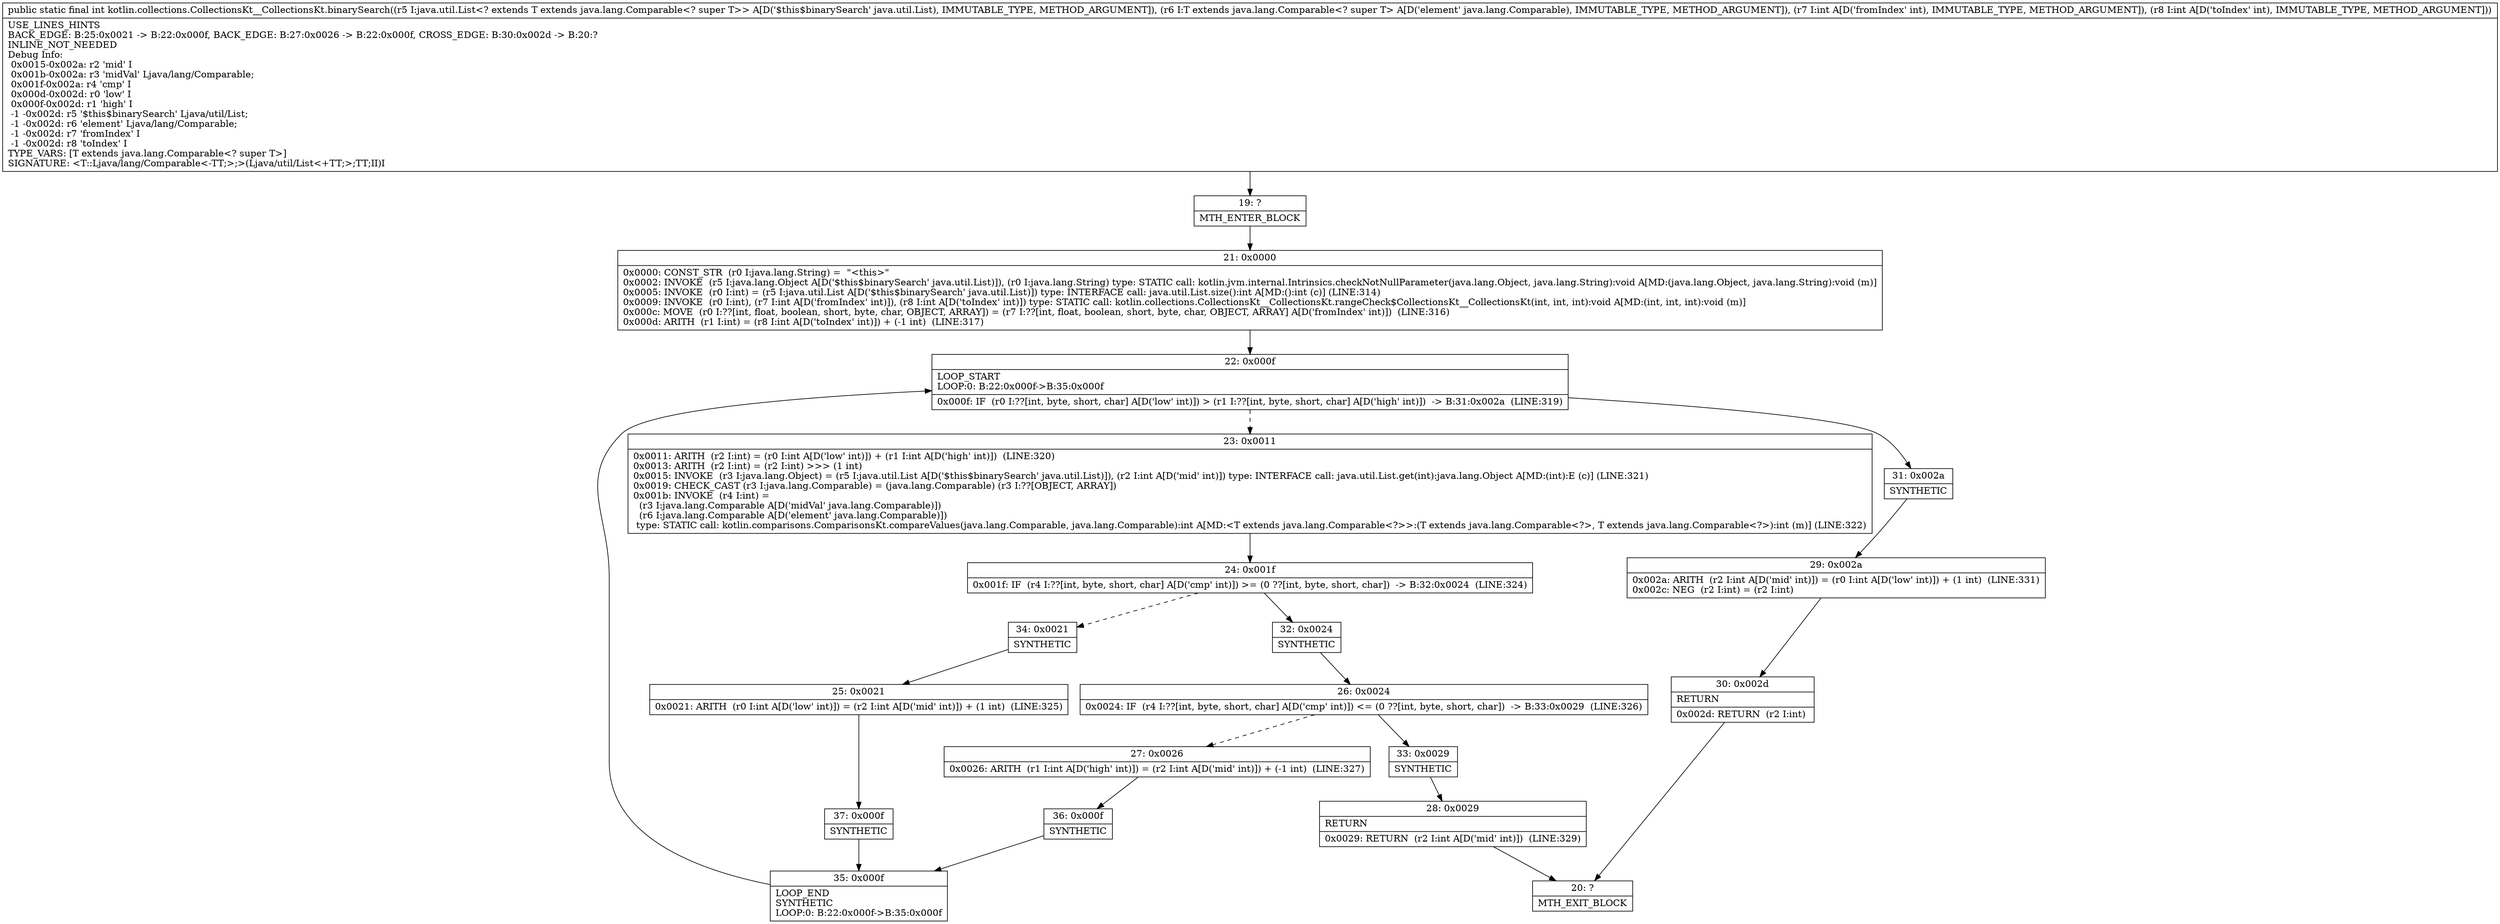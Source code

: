 digraph "CFG forkotlin.collections.CollectionsKt__CollectionsKt.binarySearch(Ljava\/util\/List;Ljava\/lang\/Comparable;II)I" {
Node_19 [shape=record,label="{19\:\ ?|MTH_ENTER_BLOCK\l}"];
Node_21 [shape=record,label="{21\:\ 0x0000|0x0000: CONST_STR  (r0 I:java.lang.String) =  \"\<this\>\" \l0x0002: INVOKE  (r5 I:java.lang.Object A[D('$this$binarySearch' java.util.List)]), (r0 I:java.lang.String) type: STATIC call: kotlin.jvm.internal.Intrinsics.checkNotNullParameter(java.lang.Object, java.lang.String):void A[MD:(java.lang.Object, java.lang.String):void (m)]\l0x0005: INVOKE  (r0 I:int) = (r5 I:java.util.List A[D('$this$binarySearch' java.util.List)]) type: INTERFACE call: java.util.List.size():int A[MD:():int (c)] (LINE:314)\l0x0009: INVOKE  (r0 I:int), (r7 I:int A[D('fromIndex' int)]), (r8 I:int A[D('toIndex' int)]) type: STATIC call: kotlin.collections.CollectionsKt__CollectionsKt.rangeCheck$CollectionsKt__CollectionsKt(int, int, int):void A[MD:(int, int, int):void (m)]\l0x000c: MOVE  (r0 I:??[int, float, boolean, short, byte, char, OBJECT, ARRAY]) = (r7 I:??[int, float, boolean, short, byte, char, OBJECT, ARRAY] A[D('fromIndex' int)])  (LINE:316)\l0x000d: ARITH  (r1 I:int) = (r8 I:int A[D('toIndex' int)]) + (\-1 int)  (LINE:317)\l}"];
Node_22 [shape=record,label="{22\:\ 0x000f|LOOP_START\lLOOP:0: B:22:0x000f\-\>B:35:0x000f\l|0x000f: IF  (r0 I:??[int, byte, short, char] A[D('low' int)]) \> (r1 I:??[int, byte, short, char] A[D('high' int)])  \-\> B:31:0x002a  (LINE:319)\l}"];
Node_23 [shape=record,label="{23\:\ 0x0011|0x0011: ARITH  (r2 I:int) = (r0 I:int A[D('low' int)]) + (r1 I:int A[D('high' int)])  (LINE:320)\l0x0013: ARITH  (r2 I:int) = (r2 I:int) \>\>\> (1 int) \l0x0015: INVOKE  (r3 I:java.lang.Object) = (r5 I:java.util.List A[D('$this$binarySearch' java.util.List)]), (r2 I:int A[D('mid' int)]) type: INTERFACE call: java.util.List.get(int):java.lang.Object A[MD:(int):E (c)] (LINE:321)\l0x0019: CHECK_CAST (r3 I:java.lang.Comparable) = (java.lang.Comparable) (r3 I:??[OBJECT, ARRAY]) \l0x001b: INVOKE  (r4 I:int) = \l  (r3 I:java.lang.Comparable A[D('midVal' java.lang.Comparable)])\l  (r6 I:java.lang.Comparable A[D('element' java.lang.Comparable)])\l type: STATIC call: kotlin.comparisons.ComparisonsKt.compareValues(java.lang.Comparable, java.lang.Comparable):int A[MD:\<T extends java.lang.Comparable\<?\>\>:(T extends java.lang.Comparable\<?\>, T extends java.lang.Comparable\<?\>):int (m)] (LINE:322)\l}"];
Node_24 [shape=record,label="{24\:\ 0x001f|0x001f: IF  (r4 I:??[int, byte, short, char] A[D('cmp' int)]) \>= (0 ??[int, byte, short, char])  \-\> B:32:0x0024  (LINE:324)\l}"];
Node_32 [shape=record,label="{32\:\ 0x0024|SYNTHETIC\l}"];
Node_26 [shape=record,label="{26\:\ 0x0024|0x0024: IF  (r4 I:??[int, byte, short, char] A[D('cmp' int)]) \<= (0 ??[int, byte, short, char])  \-\> B:33:0x0029  (LINE:326)\l}"];
Node_27 [shape=record,label="{27\:\ 0x0026|0x0026: ARITH  (r1 I:int A[D('high' int)]) = (r2 I:int A[D('mid' int)]) + (\-1 int)  (LINE:327)\l}"];
Node_36 [shape=record,label="{36\:\ 0x000f|SYNTHETIC\l}"];
Node_35 [shape=record,label="{35\:\ 0x000f|LOOP_END\lSYNTHETIC\lLOOP:0: B:22:0x000f\-\>B:35:0x000f\l}"];
Node_33 [shape=record,label="{33\:\ 0x0029|SYNTHETIC\l}"];
Node_28 [shape=record,label="{28\:\ 0x0029|RETURN\l|0x0029: RETURN  (r2 I:int A[D('mid' int)])  (LINE:329)\l}"];
Node_20 [shape=record,label="{20\:\ ?|MTH_EXIT_BLOCK\l}"];
Node_34 [shape=record,label="{34\:\ 0x0021|SYNTHETIC\l}"];
Node_25 [shape=record,label="{25\:\ 0x0021|0x0021: ARITH  (r0 I:int A[D('low' int)]) = (r2 I:int A[D('mid' int)]) + (1 int)  (LINE:325)\l}"];
Node_37 [shape=record,label="{37\:\ 0x000f|SYNTHETIC\l}"];
Node_31 [shape=record,label="{31\:\ 0x002a|SYNTHETIC\l}"];
Node_29 [shape=record,label="{29\:\ 0x002a|0x002a: ARITH  (r2 I:int A[D('mid' int)]) = (r0 I:int A[D('low' int)]) + (1 int)  (LINE:331)\l0x002c: NEG  (r2 I:int) = (r2 I:int) \l}"];
Node_30 [shape=record,label="{30\:\ 0x002d|RETURN\l|0x002d: RETURN  (r2 I:int) \l}"];
MethodNode[shape=record,label="{public static final int kotlin.collections.CollectionsKt__CollectionsKt.binarySearch((r5 I:java.util.List\<? extends T extends java.lang.Comparable\<? super T\>\> A[D('$this$binarySearch' java.util.List), IMMUTABLE_TYPE, METHOD_ARGUMENT]), (r6 I:T extends java.lang.Comparable\<? super T\> A[D('element' java.lang.Comparable), IMMUTABLE_TYPE, METHOD_ARGUMENT]), (r7 I:int A[D('fromIndex' int), IMMUTABLE_TYPE, METHOD_ARGUMENT]), (r8 I:int A[D('toIndex' int), IMMUTABLE_TYPE, METHOD_ARGUMENT]))  | USE_LINES_HINTS\lBACK_EDGE: B:25:0x0021 \-\> B:22:0x000f, BACK_EDGE: B:27:0x0026 \-\> B:22:0x000f, CROSS_EDGE: B:30:0x002d \-\> B:20:?\lINLINE_NOT_NEEDED\lDebug Info:\l  0x0015\-0x002a: r2 'mid' I\l  0x001b\-0x002a: r3 'midVal' Ljava\/lang\/Comparable;\l  0x001f\-0x002a: r4 'cmp' I\l  0x000d\-0x002d: r0 'low' I\l  0x000f\-0x002d: r1 'high' I\l  \-1 \-0x002d: r5 '$this$binarySearch' Ljava\/util\/List;\l  \-1 \-0x002d: r6 'element' Ljava\/lang\/Comparable;\l  \-1 \-0x002d: r7 'fromIndex' I\l  \-1 \-0x002d: r8 'toIndex' I\lTYPE_VARS: [T extends java.lang.Comparable\<? super T\>]\lSIGNATURE: \<T::Ljava\/lang\/Comparable\<\-TT;\>;\>(Ljava\/util\/List\<+TT;\>;TT;II)I\l}"];
MethodNode -> Node_19;Node_19 -> Node_21;
Node_21 -> Node_22;
Node_22 -> Node_23[style=dashed];
Node_22 -> Node_31;
Node_23 -> Node_24;
Node_24 -> Node_32;
Node_24 -> Node_34[style=dashed];
Node_32 -> Node_26;
Node_26 -> Node_27[style=dashed];
Node_26 -> Node_33;
Node_27 -> Node_36;
Node_36 -> Node_35;
Node_35 -> Node_22;
Node_33 -> Node_28;
Node_28 -> Node_20;
Node_34 -> Node_25;
Node_25 -> Node_37;
Node_37 -> Node_35;
Node_31 -> Node_29;
Node_29 -> Node_30;
Node_30 -> Node_20;
}

